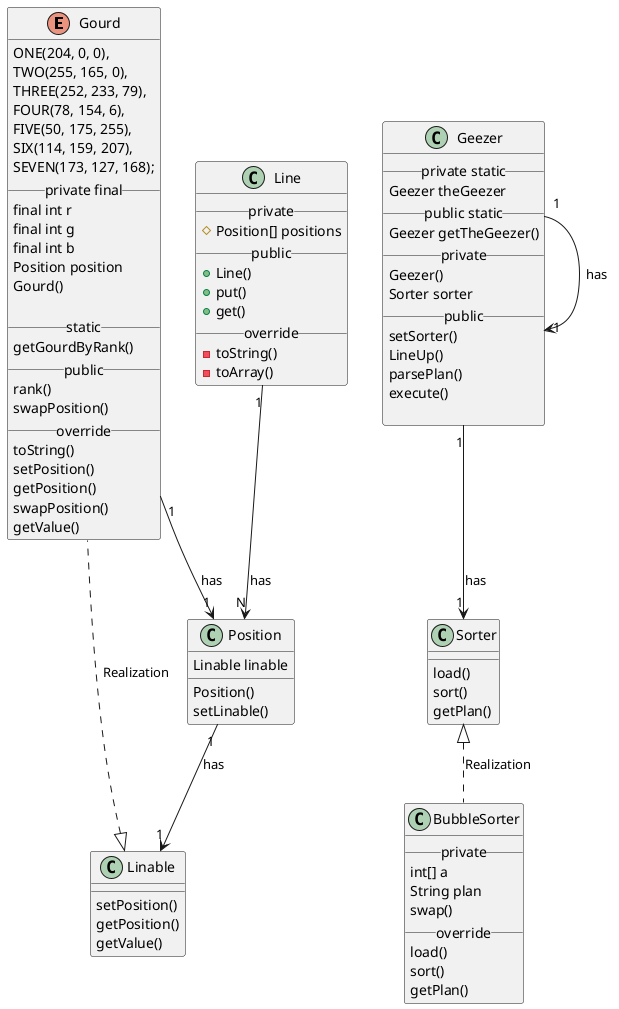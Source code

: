 @startuml

enum Gourd{
    ONE(204, 0, 0),
    TWO(255, 165, 0),
    THREE(252, 233, 79),
    FOUR(78, 154, 6),
    FIVE(50, 175, 255),
    SIX(114, 159, 207),
    SEVEN(173, 127, 168);
    __private final__
    final int r
    final int g
    final int b
    Position position
    Gourd() 

    __static__
    getGourdByRank()
    __public__
    rank()
    swapPosition()
    __override__
    toString()
    setPosition()
    getPosition()
    swapPosition()
    getValue()
}
class Linable{
    setPosition()
    getPosition()
    getValue()
}

class Line{
    __ private __
    #Position[] positions
    __ public __
    +Line()
    +put()
    +get()
    __ override __
    -toString() 
    -toArray()
}

class Position{
    Linable linable
    Position()
    setLinable()
}

class Sorter{

    load()
    sort()
    getPlan()
}

class BubbleSorter{
    __private__
    int[] a
    String plan
    swap()
    __override__
    load()
    sort()
    getPlan()
}

class Geezer{
    __private static__
    Geezer theGeezer
    __public static__
    Geezer getTheGeezer()
    __private__
    Geezer()
    Sorter sorter
    __public__
    setSorter()
    LineUp()
    parsePlan()
    execute()

}

Geezer "1"-->"1" Geezer : has
Geezer "1"-->"1" Sorter : has
Gourd "1"-->"1" Position :has
Position "1"-->"1" Linable :has
Line "1"-->"N" Position :has
Linable <|.. Gourd : Realization
Sorter <|.. BubbleSorter : Realization
@enduml